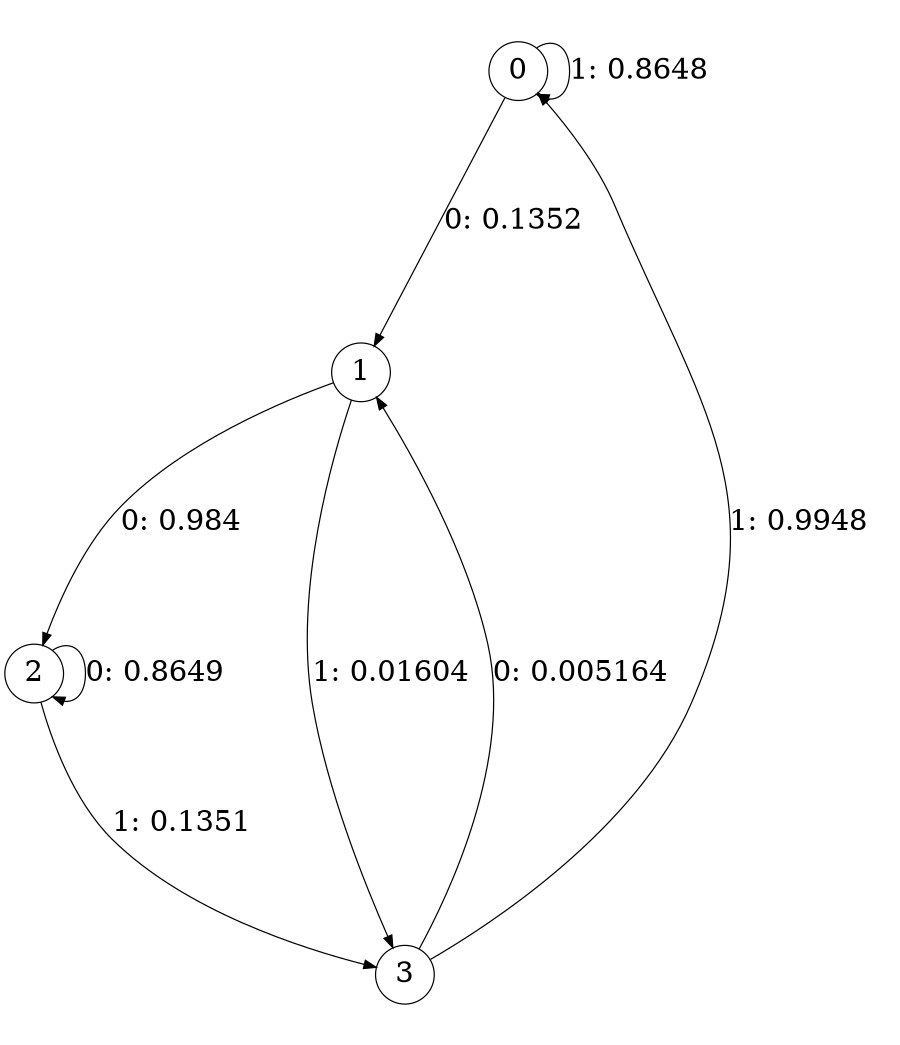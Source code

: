 digraph "ch1_random_short_L2" {
size = "6,8.5";
ratio = "fill";
node [shape = circle];
node [fontsize = 24];
edge [fontsize = 24];
0 -> 1 [label = "0: 0.1352   "];
0 -> 0 [label = "1: 0.8648   "];
1 -> 2 [label = "0: 0.984    "];
1 -> 3 [label = "1: 0.01604  "];
2 -> 2 [label = "0: 0.8649   "];
2 -> 3 [label = "1: 0.1351   "];
3 -> 1 [label = "0: 0.005164  "];
3 -> 0 [label = "1: 0.9948   "];
}